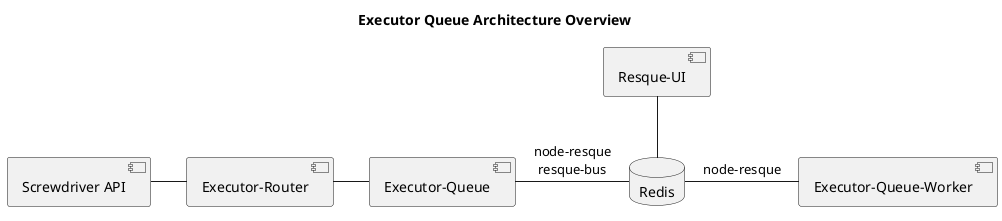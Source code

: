 @startuml

title Executor Queue Architecture Overview

database "Redis"
component "Screwdriver API" as SDAPI
component "Executor-Queue" as executor
component "Executor-Queue-Worker" as worker
component "Resque-UI" as ui
component "Executor-Router" as router

SDAPI - router
router - executor
executor - Redis : node-resque\nresque-bus
Redis - worker : node-resque
Redis -up- ui

@enduml
